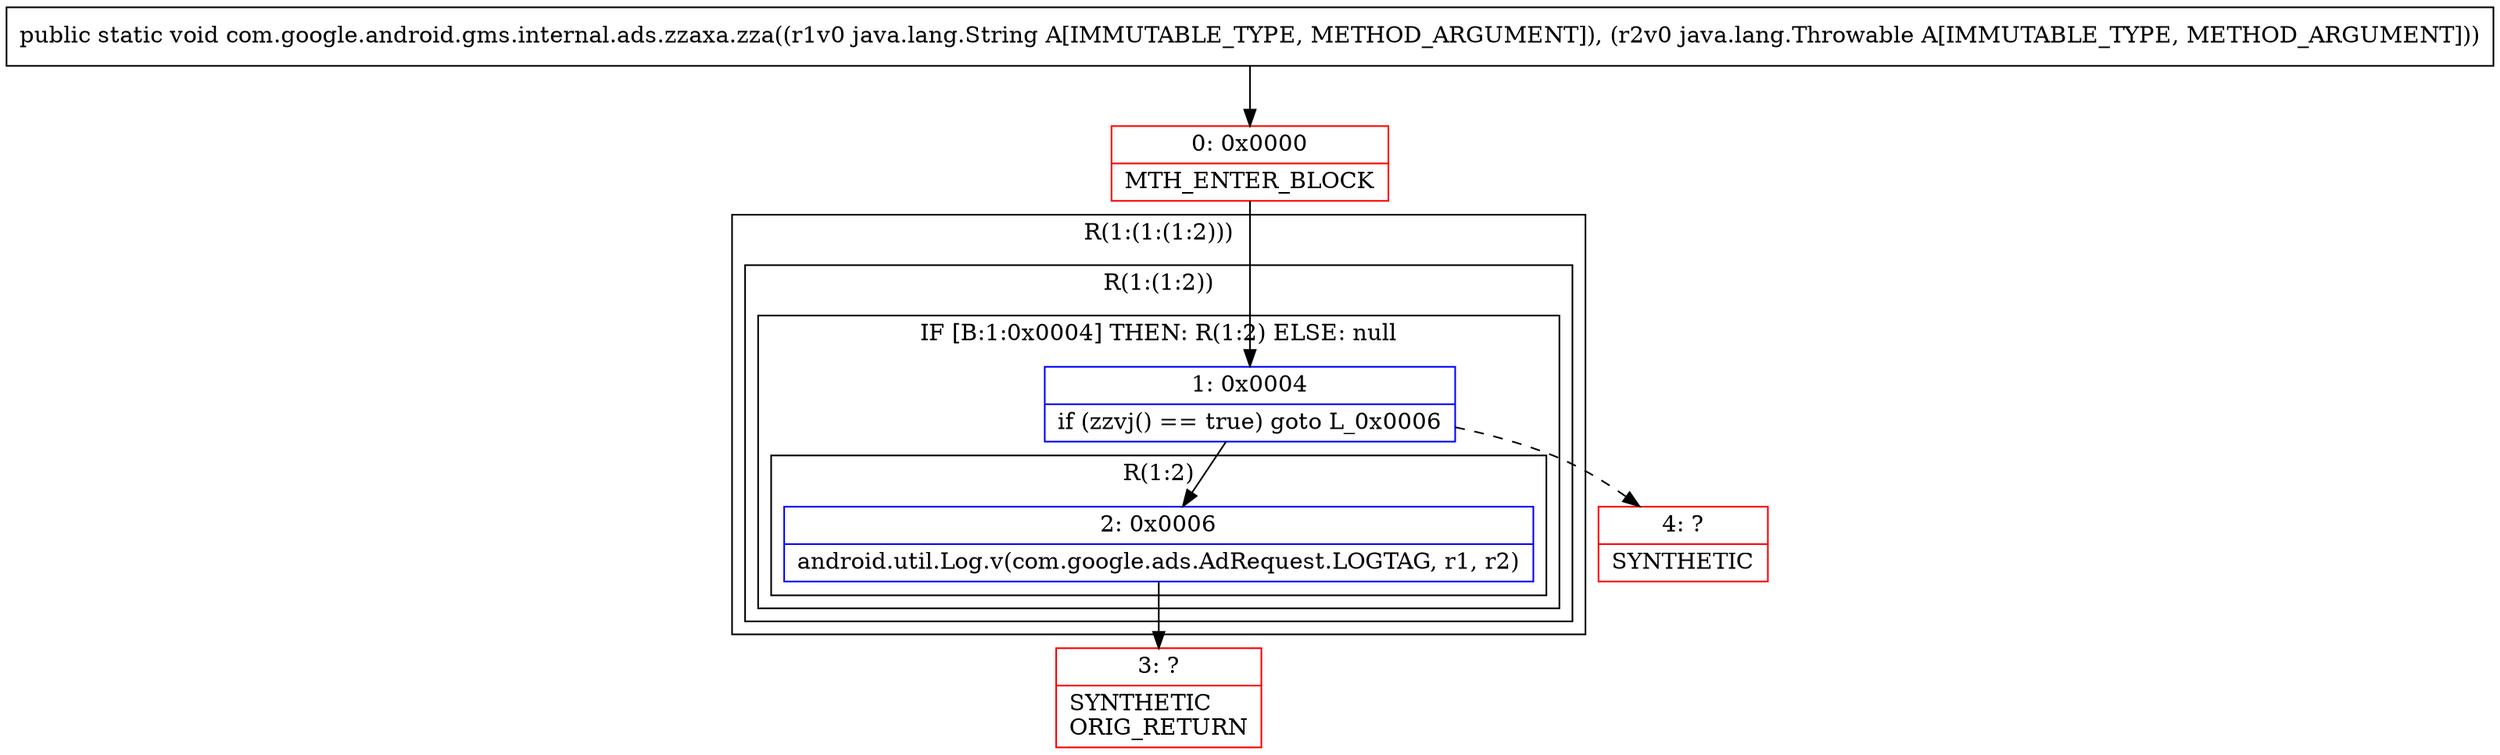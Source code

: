 digraph "CFG forcom.google.android.gms.internal.ads.zzaxa.zza(Ljava\/lang\/String;Ljava\/lang\/Throwable;)V" {
subgraph cluster_Region_57266863 {
label = "R(1:(1:(1:2)))";
node [shape=record,color=blue];
subgraph cluster_Region_1795494343 {
label = "R(1:(1:2))";
node [shape=record,color=blue];
subgraph cluster_IfRegion_637363962 {
label = "IF [B:1:0x0004] THEN: R(1:2) ELSE: null";
node [shape=record,color=blue];
Node_1 [shape=record,label="{1\:\ 0x0004|if (zzvj() == true) goto L_0x0006\l}"];
subgraph cluster_Region_198329813 {
label = "R(1:2)";
node [shape=record,color=blue];
Node_2 [shape=record,label="{2\:\ 0x0006|android.util.Log.v(com.google.ads.AdRequest.LOGTAG, r1, r2)\l}"];
}
}
}
}
Node_0 [shape=record,color=red,label="{0\:\ 0x0000|MTH_ENTER_BLOCK\l}"];
Node_3 [shape=record,color=red,label="{3\:\ ?|SYNTHETIC\lORIG_RETURN\l}"];
Node_4 [shape=record,color=red,label="{4\:\ ?|SYNTHETIC\l}"];
MethodNode[shape=record,label="{public static void com.google.android.gms.internal.ads.zzaxa.zza((r1v0 java.lang.String A[IMMUTABLE_TYPE, METHOD_ARGUMENT]), (r2v0 java.lang.Throwable A[IMMUTABLE_TYPE, METHOD_ARGUMENT])) }"];
MethodNode -> Node_0;
Node_1 -> Node_2;
Node_1 -> Node_4[style=dashed];
Node_2 -> Node_3;
Node_0 -> Node_1;
}

